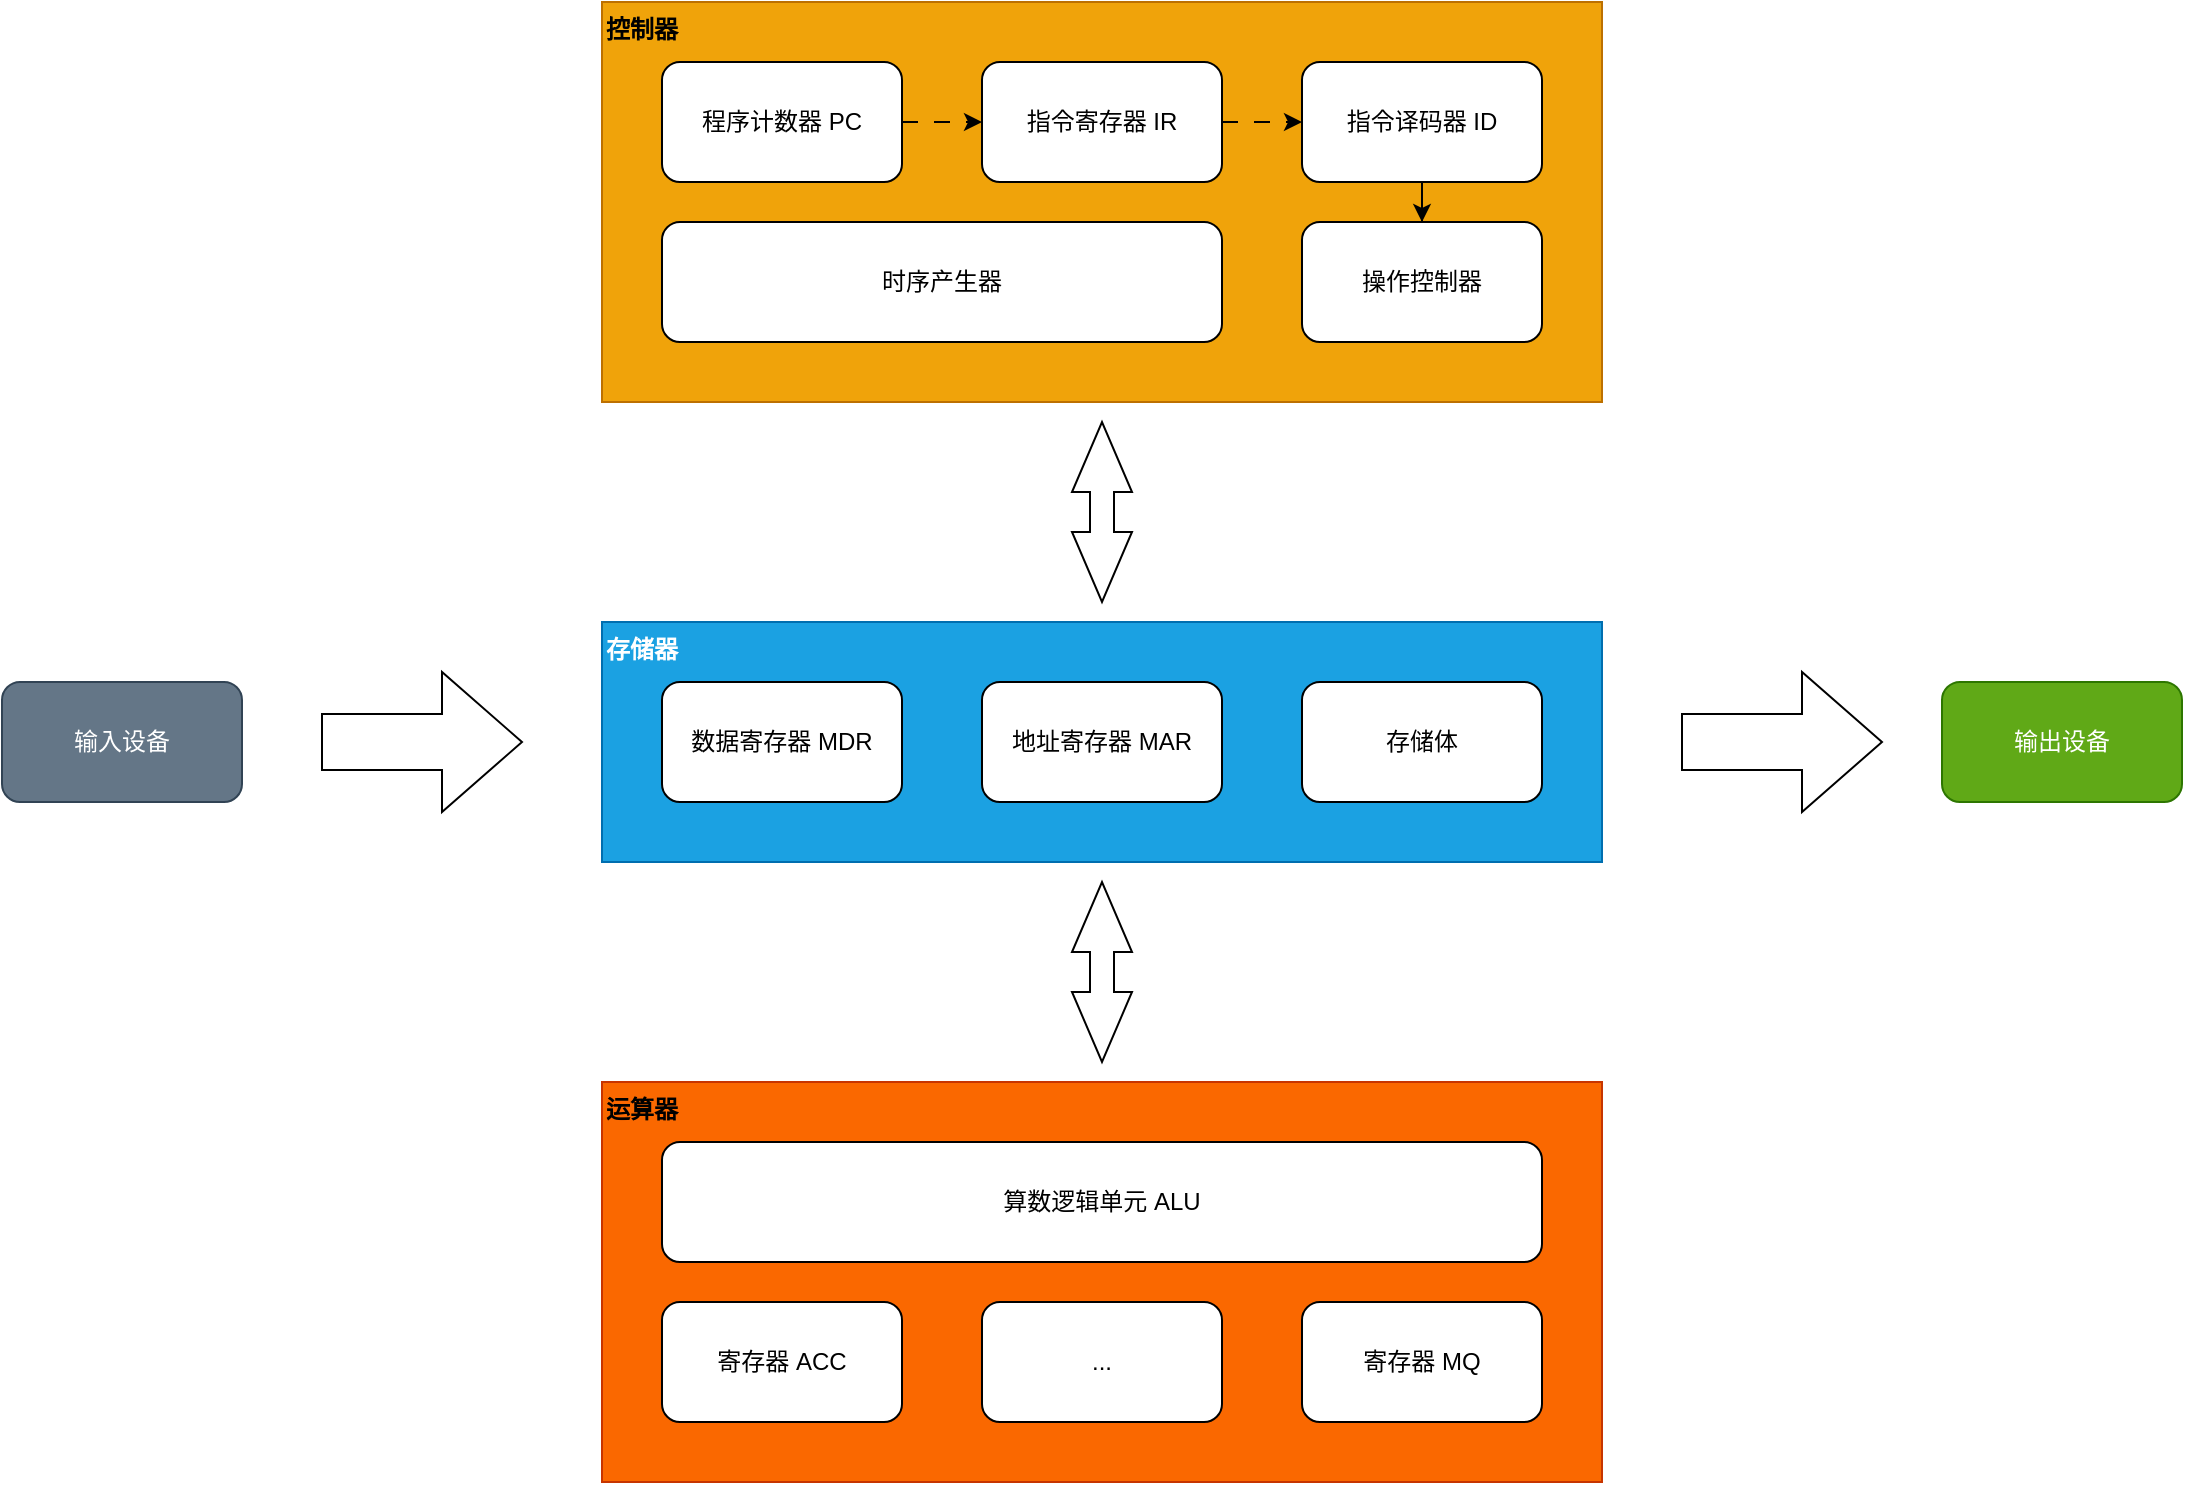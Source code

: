 <mxfile version="24.6.4" type="device">
  <diagram name="组织结构" id="zcFrJlQE9c2y0M_mj8XR">
    <mxGraphModel dx="1836" dy="968" grid="1" gridSize="10" guides="1" tooltips="1" connect="1" arrows="1" fold="1" page="0" pageScale="1" pageWidth="827" pageHeight="1169" math="0" shadow="0">
      <root>
        <mxCell id="0" />
        <mxCell id="1" parent="0" />
        <mxCell id="d1k2A2u6-uFPQRD3uo2n-2" value="运算器" style="rounded=0;whiteSpace=wrap;html=1;fontStyle=1;align=left;verticalAlign=top;fillColor=#fa6800;fontColor=#000000;strokeColor=#C73500;" vertex="1" parent="1">
          <mxGeometry x="80" y="750" width="500" height="200" as="geometry" />
        </mxCell>
        <mxCell id="d1k2A2u6-uFPQRD3uo2n-9" value="控制器" style="rounded=0;whiteSpace=wrap;html=1;fontStyle=1;align=left;verticalAlign=top;fillColor=#f0a30a;fontColor=#000000;strokeColor=#BD7000;" vertex="1" parent="1">
          <mxGeometry x="80" y="210" width="500" height="200" as="geometry" />
        </mxCell>
        <mxCell id="d1k2A2u6-uFPQRD3uo2n-17" value="" style="edgeStyle=orthogonalEdgeStyle;rounded=0;orthogonalLoop=1;jettySize=auto;html=1;dashed=1;dashPattern=8 8;" edge="1" parent="1" source="d1k2A2u6-uFPQRD3uo2n-11" target="d1k2A2u6-uFPQRD3uo2n-12">
          <mxGeometry relative="1" as="geometry" />
        </mxCell>
        <mxCell id="d1k2A2u6-uFPQRD3uo2n-11" value="指令寄存器 IR" style="rounded=1;whiteSpace=wrap;html=1;" vertex="1" parent="1">
          <mxGeometry x="270" y="240" width="120" height="60" as="geometry" />
        </mxCell>
        <mxCell id="d1k2A2u6-uFPQRD3uo2n-18" value="" style="edgeStyle=orthogonalEdgeStyle;rounded=0;orthogonalLoop=1;jettySize=auto;html=1;dashed=1;dashPattern=8 8;" edge="1" parent="1" source="d1k2A2u6-uFPQRD3uo2n-12" target="d1k2A2u6-uFPQRD3uo2n-15">
          <mxGeometry relative="1" as="geometry" />
        </mxCell>
        <mxCell id="d1k2A2u6-uFPQRD3uo2n-12" value="指令译码器 ID" style="rounded=1;whiteSpace=wrap;html=1;" vertex="1" parent="1">
          <mxGeometry x="430" y="240" width="120" height="60" as="geometry" />
        </mxCell>
        <mxCell id="d1k2A2u6-uFPQRD3uo2n-16" value="" style="edgeStyle=orthogonalEdgeStyle;rounded=0;orthogonalLoop=1;jettySize=auto;html=1;dashed=1;dashPattern=8 8;" edge="1" parent="1" source="d1k2A2u6-uFPQRD3uo2n-13" target="d1k2A2u6-uFPQRD3uo2n-11">
          <mxGeometry relative="1" as="geometry" />
        </mxCell>
        <mxCell id="d1k2A2u6-uFPQRD3uo2n-13" value="程序计数器 PC" style="rounded=1;whiteSpace=wrap;html=1;" vertex="1" parent="1">
          <mxGeometry x="110" y="240" width="120" height="60" as="geometry" />
        </mxCell>
        <mxCell id="d1k2A2u6-uFPQRD3uo2n-15" value="操作控制器" style="rounded=1;whiteSpace=wrap;html=1;" vertex="1" parent="1">
          <mxGeometry x="430" y="320" width="120" height="60" as="geometry" />
        </mxCell>
        <mxCell id="d1k2A2u6-uFPQRD3uo2n-24" value="算数逻辑单元 ALU" style="rounded=1;whiteSpace=wrap;html=1;" vertex="1" parent="1">
          <mxGeometry x="110" y="780" width="440" height="60" as="geometry" />
        </mxCell>
        <mxCell id="d1k2A2u6-uFPQRD3uo2n-26" value="寄存器 MQ" style="rounded=1;whiteSpace=wrap;html=1;" vertex="1" parent="1">
          <mxGeometry x="430" y="860" width="120" height="60" as="geometry" />
        </mxCell>
        <mxCell id="d1k2A2u6-uFPQRD3uo2n-28" value="存储器" style="rounded=0;whiteSpace=wrap;html=1;fontStyle=1;align=left;verticalAlign=top;fillColor=#1ba1e2;fontColor=#ffffff;strokeColor=#006EAF;" vertex="1" parent="1">
          <mxGeometry x="80" y="520" width="500" height="120" as="geometry" />
        </mxCell>
        <mxCell id="d1k2A2u6-uFPQRD3uo2n-33" value="时序产生器" style="rounded=1;whiteSpace=wrap;html=1;" vertex="1" parent="1">
          <mxGeometry x="110" y="320" width="280" height="60" as="geometry" />
        </mxCell>
        <mxCell id="d1k2A2u6-uFPQRD3uo2n-34" value="寄存器 ACC" style="rounded=1;whiteSpace=wrap;html=1;" vertex="1" parent="1">
          <mxGeometry x="110" y="860" width="120" height="60" as="geometry" />
        </mxCell>
        <mxCell id="d1k2A2u6-uFPQRD3uo2n-35" value="..." style="rounded=1;whiteSpace=wrap;html=1;" vertex="1" parent="1">
          <mxGeometry x="270" y="860" width="120" height="60" as="geometry" />
        </mxCell>
        <mxCell id="d1k2A2u6-uFPQRD3uo2n-36" value="数据寄存器 MDR" style="rounded=1;whiteSpace=wrap;html=1;" vertex="1" parent="1">
          <mxGeometry x="110" y="550" width="120" height="60" as="geometry" />
        </mxCell>
        <mxCell id="d1k2A2u6-uFPQRD3uo2n-37" value="地址寄存器 MAR" style="rounded=1;whiteSpace=wrap;html=1;" vertex="1" parent="1">
          <mxGeometry x="270" y="550" width="120" height="60" as="geometry" />
        </mxCell>
        <mxCell id="d1k2A2u6-uFPQRD3uo2n-38" value="存储体" style="rounded=1;whiteSpace=wrap;html=1;" vertex="1" parent="1">
          <mxGeometry x="430" y="550" width="120" height="60" as="geometry" />
        </mxCell>
        <mxCell id="d1k2A2u6-uFPQRD3uo2n-40" value="" style="html=1;shadow=0;dashed=0;align=center;verticalAlign=middle;shape=mxgraph.arrows2.twoWayArrow;dy=0.6;dx=35;direction=south;" vertex="1" parent="1">
          <mxGeometry x="315" y="420" width="30" height="90" as="geometry" />
        </mxCell>
        <mxCell id="d1k2A2u6-uFPQRD3uo2n-41" value="" style="html=1;shadow=0;dashed=0;align=center;verticalAlign=middle;shape=mxgraph.arrows2.twoWayArrow;dy=0.6;dx=35;direction=south;" vertex="1" parent="1">
          <mxGeometry x="315" y="650" width="30" height="90" as="geometry" />
        </mxCell>
        <mxCell id="d1k2A2u6-uFPQRD3uo2n-42" value="输入设备" style="rounded=1;whiteSpace=wrap;html=1;fillColor=#647687;strokeColor=#314354;fontColor=#ffffff;" vertex="1" parent="1">
          <mxGeometry x="-220" y="550" width="120" height="60" as="geometry" />
        </mxCell>
        <mxCell id="d1k2A2u6-uFPQRD3uo2n-43" value="" style="html=1;shadow=0;dashed=0;align=center;verticalAlign=middle;shape=mxgraph.arrows2.arrow;dy=0.6;dx=40;notch=0;" vertex="1" parent="1">
          <mxGeometry x="-60" y="545" width="100" height="70" as="geometry" />
        </mxCell>
        <mxCell id="d1k2A2u6-uFPQRD3uo2n-44" value="输出设备" style="rounded=1;whiteSpace=wrap;html=1;fillColor=#60a917;strokeColor=#2D7600;fontColor=#ffffff;" vertex="1" parent="1">
          <mxGeometry x="750" y="550" width="120" height="60" as="geometry" />
        </mxCell>
        <mxCell id="d1k2A2u6-uFPQRD3uo2n-45" value="" style="html=1;shadow=0;dashed=0;align=center;verticalAlign=middle;shape=mxgraph.arrows2.arrow;dy=0.6;dx=40;notch=0;" vertex="1" parent="1">
          <mxGeometry x="620" y="545" width="100" height="70" as="geometry" />
        </mxCell>
      </root>
    </mxGraphModel>
  </diagram>
</mxfile>
